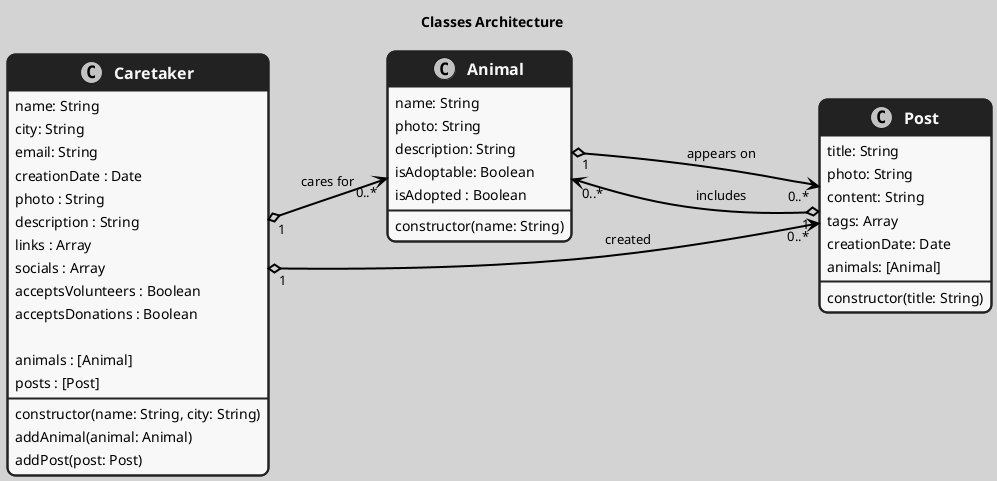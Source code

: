 @startuml Classes Diagram 
Title Classes Architecture

left to right direction
skinparam Monochrome true
skinparam BackgroundColor LightGray
skinparam ClassBackgroundColor GhostWhite
skinparam ClassFontSize 16
skinparam ClassFontStyle bold
skinparam ClassBorderThickness 2
skinparam ClassBorderColor midnightblue
skinparam ClassHeaderBackgroundColor midnightblue
skinparam ClassFontColor ghostwhite
skinparam ArrowColor black
skinparam ArrowThickness 2
skinparam roundCorner 16
skinparam Shadowing false
skinparam Padding 2

class Caretaker {
  name: String
  city: String
  email: String
  creationDate : Date
  photo : String
  description : String
  links : Array
  socials : Array
  acceptsVolunteers : Boolean
  acceptsDonations : Boolean

  animals : [Animal]
  posts : [Post]

  constructor(name: String, city: String)
  addAnimal(animal: Animal)
  addPost(post: Post)
}

class Animal {
  name: String
  photo: String
  description: String
  isAdoptable: Boolean
  isAdopted : Boolean
  
  constructor(name: String)
}

class Post {
  title: String
  photo: String
  content: String
  tags: Array
  creationDate: Date
  animals: [Animal]
    
  constructor(title: String)
}


Caretaker "1" o--> "0..*" Animal : cares for
Caretaker "1" o--> "0..*" Post : created
Animal "1" o---> "0..*" Post : appears on
Post "1" o--> "0..*" Animal : includes
@enduml